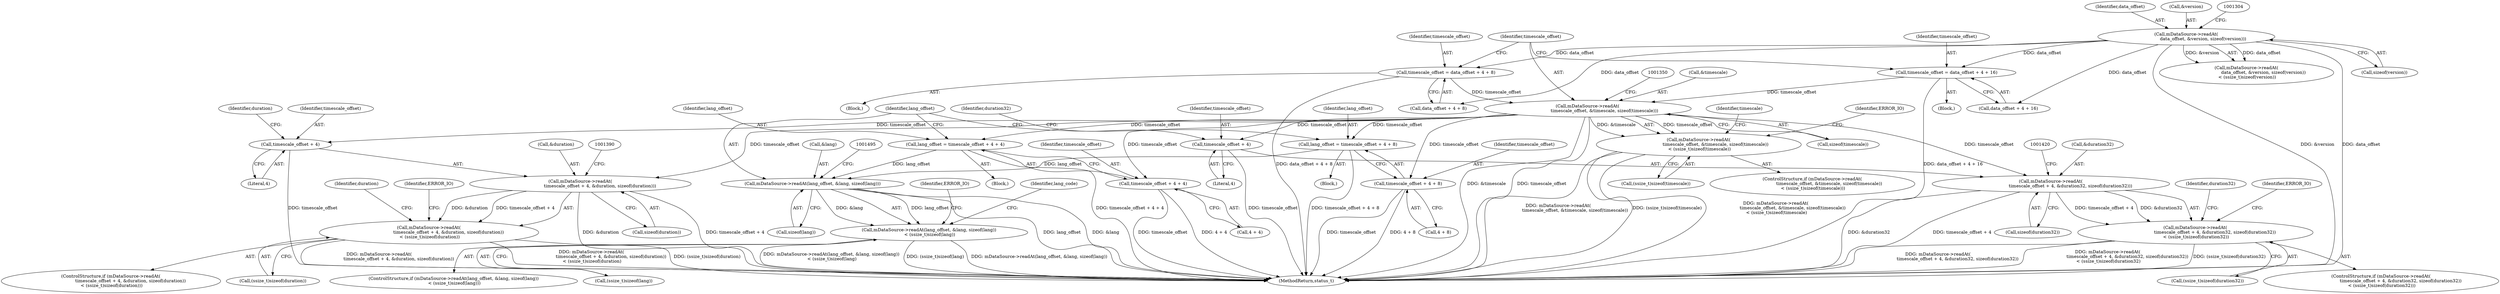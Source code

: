 digraph "0_Android_8a3a2f6ea7defe1a81bb32b3c9f3537f84749b9d@API" {
"1001343" [label="(Call,mDataSource->readAt(\n                        timescale_offset, &timescale, sizeof(timescale)))"];
"1001329" [label="(Call,timescale_offset = data_offset + 4 + 8)"];
"1001297" [label="(Call,mDataSource->readAt(\n                        data_offset, &version, sizeof(version)))"];
"1001316" [label="(Call,timescale_offset = data_offset + 4 + 16)"];
"1001342" [label="(Call,mDataSource->readAt(\n                        timescale_offset, &timescale, sizeof(timescale))\n < (ssize_t)sizeof(timescale))"];
"1001381" [label="(Call,mDataSource->readAt(\n                            timescale_offset + 4, &duration, sizeof(duration)))"];
"1001380" [label="(Call,mDataSource->readAt(\n                            timescale_offset + 4, &duration, sizeof(duration))\n < (ssize_t)sizeof(duration))"];
"1001382" [label="(Call,timescale_offset + 4)"];
"1001411" [label="(Call,mDataSource->readAt(\n                            timescale_offset + 4, &duration32, sizeof(duration32)))"];
"1001410" [label="(Call,mDataSource->readAt(\n                            timescale_offset + 4, &duration32, sizeof(duration32))\n < (ssize_t)sizeof(duration32))"];
"1001412" [label="(Call,timescale_offset + 4)"];
"1001462" [label="(Call,lang_offset = timescale_offset + 4 + 8)"];
"1001488" [label="(Call,mDataSource->readAt(lang_offset, &lang, sizeof(lang)))"];
"1001487" [label="(Call,mDataSource->readAt(lang_offset, &lang, sizeof(lang))\n < (ssize_t)sizeof(lang))"];
"1001464" [label="(Call,timescale_offset + 4 + 8)"];
"1001475" [label="(Call,lang_offset = timescale_offset + 4 + 4)"];
"1001477" [label="(Call,timescale_offset + 4 + 4)"];
"1001331" [label="(Call,data_offset + 4 + 8)"];
"1001412" [label="(Call,timescale_offset + 4)"];
"1001379" [label="(ControlStructure,if (mDataSource->readAt(\n                            timescale_offset + 4, &duration, sizeof(duration))\n < (ssize_t)sizeof(duration)))"];
"1001316" [label="(Call,timescale_offset = data_offset + 4 + 16)"];
"1001328" [label="(Block,)"];
"1001318" [label="(Call,data_offset + 4 + 16)"];
"1001389" [label="(Call,(ssize_t)sizeof(duration))"];
"1001347" [label="(Call,sizeof(timescale))"];
"1001466" [label="(Call,4 + 8)"];
"1001477" [label="(Call,timescale_offset + 4 + 4)"];
"1001341" [label="(ControlStructure,if (mDataSource->readAt(\n                        timescale_offset, &timescale, sizeof(timescale))\n < (ssize_t)sizeof(timescale)))"];
"1001398" [label="(Identifier,duration)"];
"1001343" [label="(Call,mDataSource->readAt(\n                        timescale_offset, &timescale, sizeof(timescale)))"];
"1001415" [label="(Call,&duration32)"];
"1001383" [label="(Identifier,timescale_offset)"];
"1001297" [label="(Call,mDataSource->readAt(\n                        data_offset, &version, sizeof(version)))"];
"1001416" [label="(Identifier,duration32)"];
"1001385" [label="(Call,&duration)"];
"1001344" [label="(Identifier,timescale_offset)"];
"1001465" [label="(Identifier,timescale_offset)"];
"1001489" [label="(Identifier,lang_offset)"];
"1001494" [label="(Call,(ssize_t)sizeof(lang))"];
"1001387" [label="(Call,sizeof(duration))"];
"1001417" [label="(Call,sizeof(duration32))"];
"1001413" [label="(Identifier,timescale_offset)"];
"1001488" [label="(Call,mDataSource->readAt(lang_offset, &lang, sizeof(lang)))"];
"1001486" [label="(ControlStructure,if (mDataSource->readAt(lang_offset, &lang, sizeof(lang))\n < (ssize_t)sizeof(lang)))"];
"1001500" [label="(Identifier,ERROR_IO)"];
"1001330" [label="(Identifier,timescale_offset)"];
"1001298" [label="(Identifier,data_offset)"];
"1001301" [label="(Call,sizeof(version))"];
"1001384" [label="(Literal,4)"];
"1001358" [label="(Identifier,timescale)"];
"1001409" [label="(ControlStructure,if (mDataSource->readAt(\n                            timescale_offset + 4, &duration32, sizeof(duration32))\n < (ssize_t)sizeof(duration32)))"];
"1001461" [label="(Block,)"];
"1001476" [label="(Identifier,lang_offset)"];
"1001419" [label="(Call,(ssize_t)sizeof(duration32))"];
"1001381" [label="(Call,mDataSource->readAt(\n                            timescale_offset + 4, &duration, sizeof(duration)))"];
"1001345" [label="(Call,&timescale)"];
"1001349" [label="(Call,(ssize_t)sizeof(timescale))"];
"1001463" [label="(Identifier,lang_offset)"];
"1001329" [label="(Call,timescale_offset = data_offset + 4 + 8)"];
"1001382" [label="(Call,timescale_offset + 4)"];
"1001315" [label="(Block,)"];
"1001386" [label="(Identifier,duration)"];
"1001474" [label="(Block,)"];
"1001487" [label="(Call,mDataSource->readAt(lang_offset, &lang, sizeof(lang))\n < (ssize_t)sizeof(lang))"];
"1001296" [label="(Call,mDataSource->readAt(\n                        data_offset, &version, sizeof(version))\n < (ssize_t)sizeof(version))"];
"1001395" [label="(Identifier,ERROR_IO)"];
"1001428" [label="(Identifier,duration32)"];
"1001410" [label="(Call,mDataSource->readAt(\n                            timescale_offset + 4, &duration32, sizeof(duration32))\n < (ssize_t)sizeof(duration32))"];
"1001478" [label="(Identifier,timescale_offset)"];
"1001425" [label="(Identifier,ERROR_IO)"];
"1001414" [label="(Literal,4)"];
"1001342" [label="(Call,mDataSource->readAt(\n                        timescale_offset, &timescale, sizeof(timescale))\n < (ssize_t)sizeof(timescale))"];
"1001355" [label="(Identifier,ERROR_IO)"];
"1001380" [label="(Call,mDataSource->readAt(\n                            timescale_offset + 4, &duration, sizeof(duration))\n < (ssize_t)sizeof(duration))"];
"1001504" [label="(Identifier,lang_code)"];
"1001464" [label="(Call,timescale_offset + 4 + 8)"];
"1001490" [label="(Call,&lang)"];
"1001462" [label="(Call,lang_offset = timescale_offset + 4 + 8)"];
"1001317" [label="(Identifier,timescale_offset)"];
"1001492" [label="(Call,sizeof(lang))"];
"1001479" [label="(Call,4 + 4)"];
"1001299" [label="(Call,&version)"];
"1001411" [label="(Call,mDataSource->readAt(\n                            timescale_offset + 4, &duration32, sizeof(duration32)))"];
"1001475" [label="(Call,lang_offset = timescale_offset + 4 + 4)"];
"1003903" [label="(MethodReturn,status_t)"];
"1001343" -> "1001342"  [label="AST: "];
"1001343" -> "1001347"  [label="CFG: "];
"1001344" -> "1001343"  [label="AST: "];
"1001345" -> "1001343"  [label="AST: "];
"1001347" -> "1001343"  [label="AST: "];
"1001350" -> "1001343"  [label="CFG: "];
"1001343" -> "1003903"  [label="DDG: timescale_offset"];
"1001343" -> "1003903"  [label="DDG: &timescale"];
"1001343" -> "1001342"  [label="DDG: timescale_offset"];
"1001343" -> "1001342"  [label="DDG: &timescale"];
"1001329" -> "1001343"  [label="DDG: timescale_offset"];
"1001316" -> "1001343"  [label="DDG: timescale_offset"];
"1001343" -> "1001381"  [label="DDG: timescale_offset"];
"1001343" -> "1001382"  [label="DDG: timescale_offset"];
"1001343" -> "1001411"  [label="DDG: timescale_offset"];
"1001343" -> "1001412"  [label="DDG: timescale_offset"];
"1001343" -> "1001462"  [label="DDG: timescale_offset"];
"1001343" -> "1001464"  [label="DDG: timescale_offset"];
"1001343" -> "1001475"  [label="DDG: timescale_offset"];
"1001343" -> "1001477"  [label="DDG: timescale_offset"];
"1001329" -> "1001328"  [label="AST: "];
"1001329" -> "1001331"  [label="CFG: "];
"1001330" -> "1001329"  [label="AST: "];
"1001331" -> "1001329"  [label="AST: "];
"1001344" -> "1001329"  [label="CFG: "];
"1001329" -> "1003903"  [label="DDG: data_offset + 4 + 8"];
"1001297" -> "1001329"  [label="DDG: data_offset"];
"1001297" -> "1001296"  [label="AST: "];
"1001297" -> "1001301"  [label="CFG: "];
"1001298" -> "1001297"  [label="AST: "];
"1001299" -> "1001297"  [label="AST: "];
"1001301" -> "1001297"  [label="AST: "];
"1001304" -> "1001297"  [label="CFG: "];
"1001297" -> "1003903"  [label="DDG: &version"];
"1001297" -> "1003903"  [label="DDG: data_offset"];
"1001297" -> "1001296"  [label="DDG: data_offset"];
"1001297" -> "1001296"  [label="DDG: &version"];
"1001297" -> "1001316"  [label="DDG: data_offset"];
"1001297" -> "1001318"  [label="DDG: data_offset"];
"1001297" -> "1001331"  [label="DDG: data_offset"];
"1001316" -> "1001315"  [label="AST: "];
"1001316" -> "1001318"  [label="CFG: "];
"1001317" -> "1001316"  [label="AST: "];
"1001318" -> "1001316"  [label="AST: "];
"1001344" -> "1001316"  [label="CFG: "];
"1001316" -> "1003903"  [label="DDG: data_offset + 4 + 16"];
"1001342" -> "1001341"  [label="AST: "];
"1001342" -> "1001349"  [label="CFG: "];
"1001349" -> "1001342"  [label="AST: "];
"1001355" -> "1001342"  [label="CFG: "];
"1001358" -> "1001342"  [label="CFG: "];
"1001342" -> "1003903"  [label="DDG: (ssize_t)sizeof(timescale)"];
"1001342" -> "1003903"  [label="DDG: mDataSource->readAt(\n                        timescale_offset, &timescale, sizeof(timescale))\n < (ssize_t)sizeof(timescale)"];
"1001342" -> "1003903"  [label="DDG: mDataSource->readAt(\n                        timescale_offset, &timescale, sizeof(timescale))"];
"1001381" -> "1001380"  [label="AST: "];
"1001381" -> "1001387"  [label="CFG: "];
"1001382" -> "1001381"  [label="AST: "];
"1001385" -> "1001381"  [label="AST: "];
"1001387" -> "1001381"  [label="AST: "];
"1001390" -> "1001381"  [label="CFG: "];
"1001381" -> "1003903"  [label="DDG: &duration"];
"1001381" -> "1003903"  [label="DDG: timescale_offset + 4"];
"1001381" -> "1001380"  [label="DDG: timescale_offset + 4"];
"1001381" -> "1001380"  [label="DDG: &duration"];
"1001380" -> "1001379"  [label="AST: "];
"1001380" -> "1001389"  [label="CFG: "];
"1001389" -> "1001380"  [label="AST: "];
"1001395" -> "1001380"  [label="CFG: "];
"1001398" -> "1001380"  [label="CFG: "];
"1001380" -> "1003903"  [label="DDG: mDataSource->readAt(\n                            timescale_offset + 4, &duration, sizeof(duration))\n < (ssize_t)sizeof(duration)"];
"1001380" -> "1003903"  [label="DDG: (ssize_t)sizeof(duration)"];
"1001380" -> "1003903"  [label="DDG: mDataSource->readAt(\n                            timescale_offset + 4, &duration, sizeof(duration))"];
"1001382" -> "1001384"  [label="CFG: "];
"1001383" -> "1001382"  [label="AST: "];
"1001384" -> "1001382"  [label="AST: "];
"1001386" -> "1001382"  [label="CFG: "];
"1001382" -> "1003903"  [label="DDG: timescale_offset"];
"1001411" -> "1001410"  [label="AST: "];
"1001411" -> "1001417"  [label="CFG: "];
"1001412" -> "1001411"  [label="AST: "];
"1001415" -> "1001411"  [label="AST: "];
"1001417" -> "1001411"  [label="AST: "];
"1001420" -> "1001411"  [label="CFG: "];
"1001411" -> "1003903"  [label="DDG: &duration32"];
"1001411" -> "1003903"  [label="DDG: timescale_offset + 4"];
"1001411" -> "1001410"  [label="DDG: timescale_offset + 4"];
"1001411" -> "1001410"  [label="DDG: &duration32"];
"1001410" -> "1001409"  [label="AST: "];
"1001410" -> "1001419"  [label="CFG: "];
"1001419" -> "1001410"  [label="AST: "];
"1001425" -> "1001410"  [label="CFG: "];
"1001428" -> "1001410"  [label="CFG: "];
"1001410" -> "1003903"  [label="DDG: mDataSource->readAt(\n                            timescale_offset + 4, &duration32, sizeof(duration32))\n < (ssize_t)sizeof(duration32)"];
"1001410" -> "1003903"  [label="DDG: (ssize_t)sizeof(duration32)"];
"1001410" -> "1003903"  [label="DDG: mDataSource->readAt(\n                            timescale_offset + 4, &duration32, sizeof(duration32))"];
"1001412" -> "1001414"  [label="CFG: "];
"1001413" -> "1001412"  [label="AST: "];
"1001414" -> "1001412"  [label="AST: "];
"1001416" -> "1001412"  [label="CFG: "];
"1001412" -> "1003903"  [label="DDG: timescale_offset"];
"1001462" -> "1001461"  [label="AST: "];
"1001462" -> "1001464"  [label="CFG: "];
"1001463" -> "1001462"  [label="AST: "];
"1001464" -> "1001462"  [label="AST: "];
"1001489" -> "1001462"  [label="CFG: "];
"1001462" -> "1003903"  [label="DDG: timescale_offset + 4 + 8"];
"1001462" -> "1001488"  [label="DDG: lang_offset"];
"1001488" -> "1001487"  [label="AST: "];
"1001488" -> "1001492"  [label="CFG: "];
"1001489" -> "1001488"  [label="AST: "];
"1001490" -> "1001488"  [label="AST: "];
"1001492" -> "1001488"  [label="AST: "];
"1001495" -> "1001488"  [label="CFG: "];
"1001488" -> "1003903"  [label="DDG: lang_offset"];
"1001488" -> "1003903"  [label="DDG: &lang"];
"1001488" -> "1001487"  [label="DDG: lang_offset"];
"1001488" -> "1001487"  [label="DDG: &lang"];
"1001475" -> "1001488"  [label="DDG: lang_offset"];
"1001487" -> "1001486"  [label="AST: "];
"1001487" -> "1001494"  [label="CFG: "];
"1001494" -> "1001487"  [label="AST: "];
"1001500" -> "1001487"  [label="CFG: "];
"1001504" -> "1001487"  [label="CFG: "];
"1001487" -> "1003903"  [label="DDG: mDataSource->readAt(lang_offset, &lang, sizeof(lang))\n < (ssize_t)sizeof(lang)"];
"1001487" -> "1003903"  [label="DDG: (ssize_t)sizeof(lang)"];
"1001487" -> "1003903"  [label="DDG: mDataSource->readAt(lang_offset, &lang, sizeof(lang))"];
"1001464" -> "1001466"  [label="CFG: "];
"1001465" -> "1001464"  [label="AST: "];
"1001466" -> "1001464"  [label="AST: "];
"1001464" -> "1003903"  [label="DDG: 4 + 8"];
"1001464" -> "1003903"  [label="DDG: timescale_offset"];
"1001475" -> "1001474"  [label="AST: "];
"1001475" -> "1001477"  [label="CFG: "];
"1001476" -> "1001475"  [label="AST: "];
"1001477" -> "1001475"  [label="AST: "];
"1001489" -> "1001475"  [label="CFG: "];
"1001475" -> "1003903"  [label="DDG: timescale_offset + 4 + 4"];
"1001477" -> "1001479"  [label="CFG: "];
"1001478" -> "1001477"  [label="AST: "];
"1001479" -> "1001477"  [label="AST: "];
"1001477" -> "1003903"  [label="DDG: 4 + 4"];
"1001477" -> "1003903"  [label="DDG: timescale_offset"];
}
